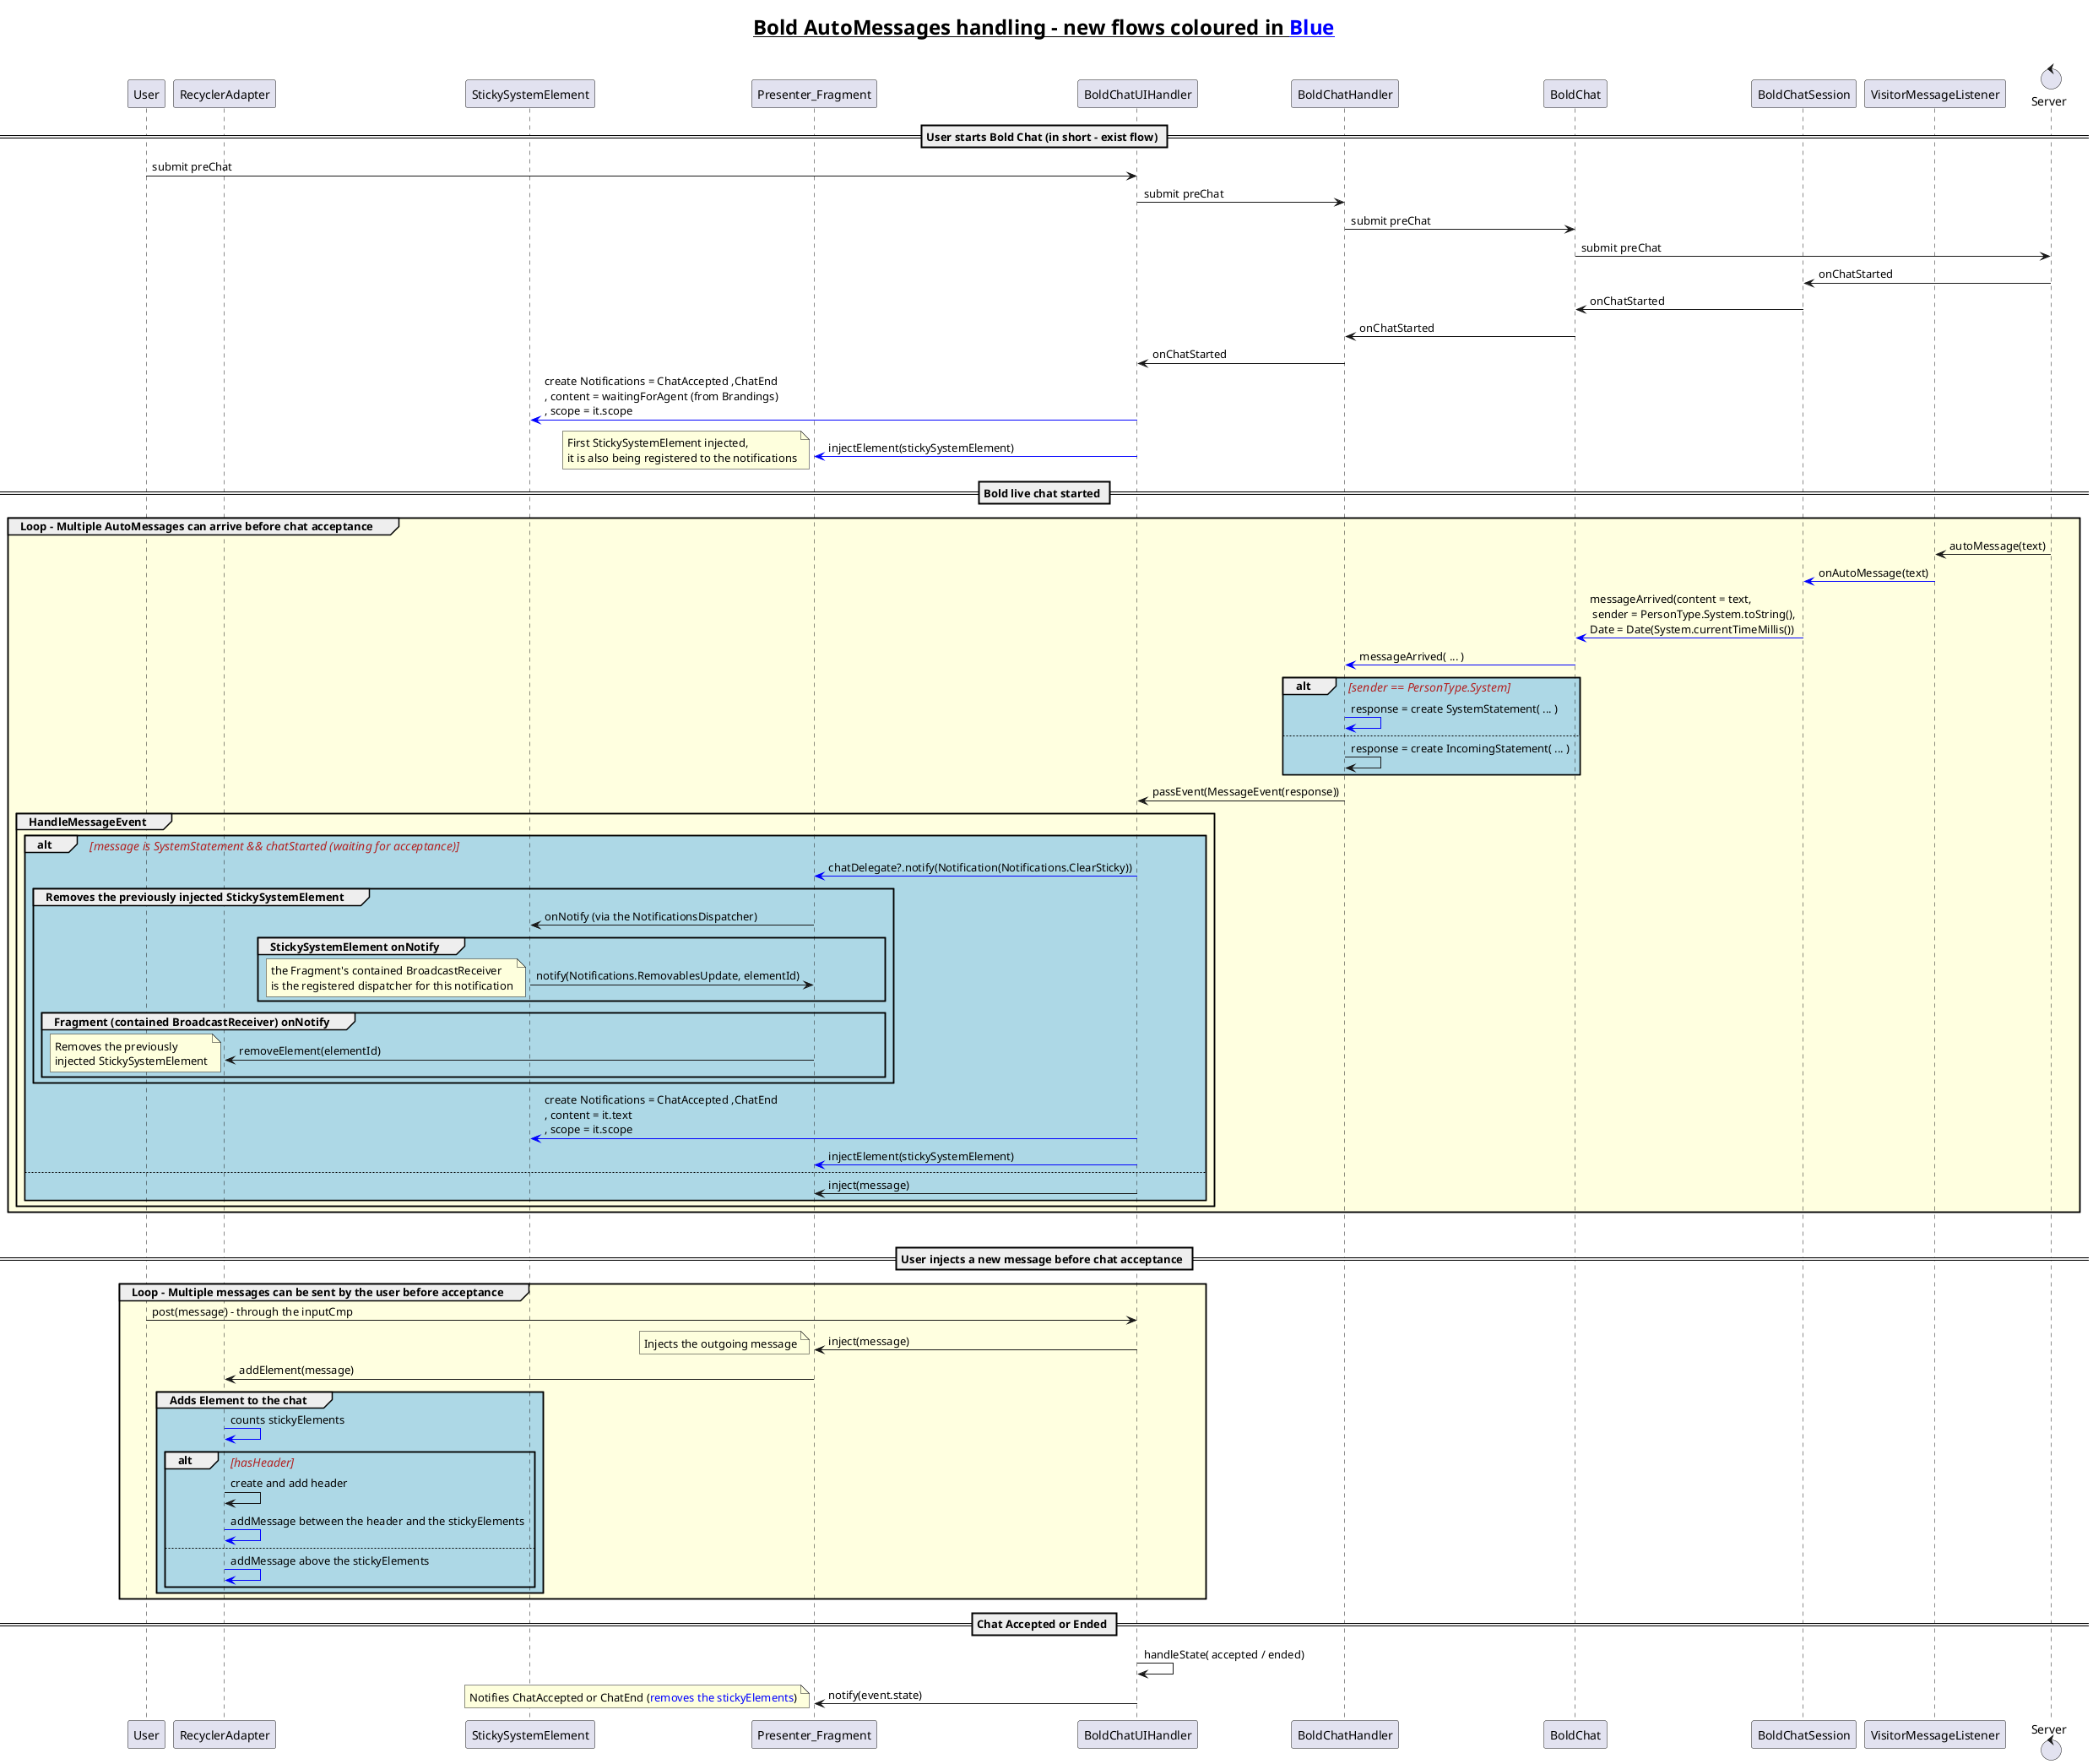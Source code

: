 @startuml
skinparam sequenceGroupFontColor FireBrick
skinparam sequenceGroupFontSize 14
skinparam sequenceGroupFontStyle Italic

title <U><size:24>Bold AutoMessages handling - new flows coloured in <color #0000FF>Blue</color>\n
participant User
participant RecyclerAdapter
participant StickySystemElement
participant Presenter_Fragment
participant BoldChatUIHandler
participant BoldChatHandler
participant BoldChat
participant BoldChatSession
participant VisitorMessageListener

control Server

== User starts Bold Chat (in short - exist flow) ==
User -> BoldChatUIHandler : submit preChat
BoldChatUIHandler -> BoldChatHandler : submit preChat
BoldChatHandler -> BoldChat : submit preChat
BoldChat -> Server : submit preChat
Server -> BoldChatSession: onChatStarted
BoldChatSession -> BoldChat: onChatStarted
BoldChat -> BoldChatHandler: onChatStarted
BoldChatHandler -> BoldChatUIHandler: onChatStarted
BoldChatUIHandler -[#0000FF]> StickySystemElement: create Notifications = ChatAccepted ,ChatEnd\n, content = waitingForAgent (from Brandings)\n, scope = it.scope

BoldChatUIHandler -[#0000FF]> Presenter_Fragment: injectElement(stickySystemElement)

note left: First StickySystemElement injected, \nit is also being registered to the notifications


== Bold live chat started ==

group #lightYellow Loop - Multiple AutoMessages can arrive before chat acceptance

    Server -> VisitorMessageListener: autoMessage(text)
    VisitorMessageListener -[#0000FF]> BoldChatSession: onAutoMessage(text)
    BoldChatSession -[#0000FF]> BoldChat: messageArrived(content = text, \n sender = PersonType.System.toString(), \nDate = Date(System.currentTimeMillis())
    BoldChat -[#0000FF]> BoldChatHandler: messageArrived( ... )

    alt #lightblue sender == PersonType.System
        BoldChatHandler -[#0000FF]> BoldChatHandler: response = create SystemStatement( ... )
    else
        BoldChatHandler -> BoldChatHandler: response = create IncomingStatement( ... )
    end

    BoldChatHandler -> BoldChatUIHandler: passEvent(MessageEvent(response))

    group HandleMessageEvent

       alt #lightblue message is SystemStatement && chatStarted (waiting for acceptance)
           BoldChatUIHandler -[#0000FF]> Presenter_Fragment: chatDelegate?.notify(Notification(Notifications.ClearSticky))

           group Removes the previously injected StickySystemElement
               Presenter_Fragment -> StickySystemElement: onNotify (via the NotificationsDispatcher)
               group StickySystemElement onNotify
                      StickySystemElement -> Presenter_Fragment: notify(Notifications.RemovablesUpdate, elementId)
                      note left: the Fragment's contained BroadcastReceiver \nis the registered dispatcher for this notification
               end

               group Fragment (contained BroadcastReceiver) onNotify
                   Presenter_Fragment -> RecyclerAdapter: removeElement(elementId)
                   note left: Removes the previously \ninjected StickySystemElement
               end
           end

           BoldChatUIHandler -[#0000FF]> StickySystemElement: create Notifications = ChatAccepted ,ChatEnd\n, content = it.text\n, scope = it.scope
           BoldChatUIHandler -[#0000FF]> Presenter_Fragment: injectElement(stickySystemElement)
       else
           BoldChatUIHandler -> Presenter_Fragment: inject(message)
       end

    end

end
|||

== User injects a new message before chat acceptance ==

group #lightYellow Loop - Multiple messages can be sent by the user before acceptance

    User -> BoldChatUIHandler: post(message) - through the inputCmp
    BoldChatUIHandler -> Presenter_Fragment: inject(message)

    note left: Injects the outgoing message

    Presenter_Fragment -> RecyclerAdapter: addElement(message)

    group #lightblue Adds Element to the chat
        RecyclerAdapter -[#0000FF]> RecyclerAdapter: counts stickyElements

        alt hasHeader
            RecyclerAdapter -> RecyclerAdapter: create and add header
            RecyclerAdapter -[#0000FF]> RecyclerAdapter: addMessage between the header and the stickyElements
        else
            RecyclerAdapter -[#0000FF]> RecyclerAdapter: addMessage above the stickyElements
        end
    end
end

== Chat Accepted or Ended ==

BoldChatUIHandler -> BoldChatUIHandler: handleState( accepted / ended)
BoldChatUIHandler -> Presenter_Fragment: notify(event.state)
note left: Notifies ChatAccepted or ChatEnd (<color #0000FF>removes the stickyElements</color>)

@enduml